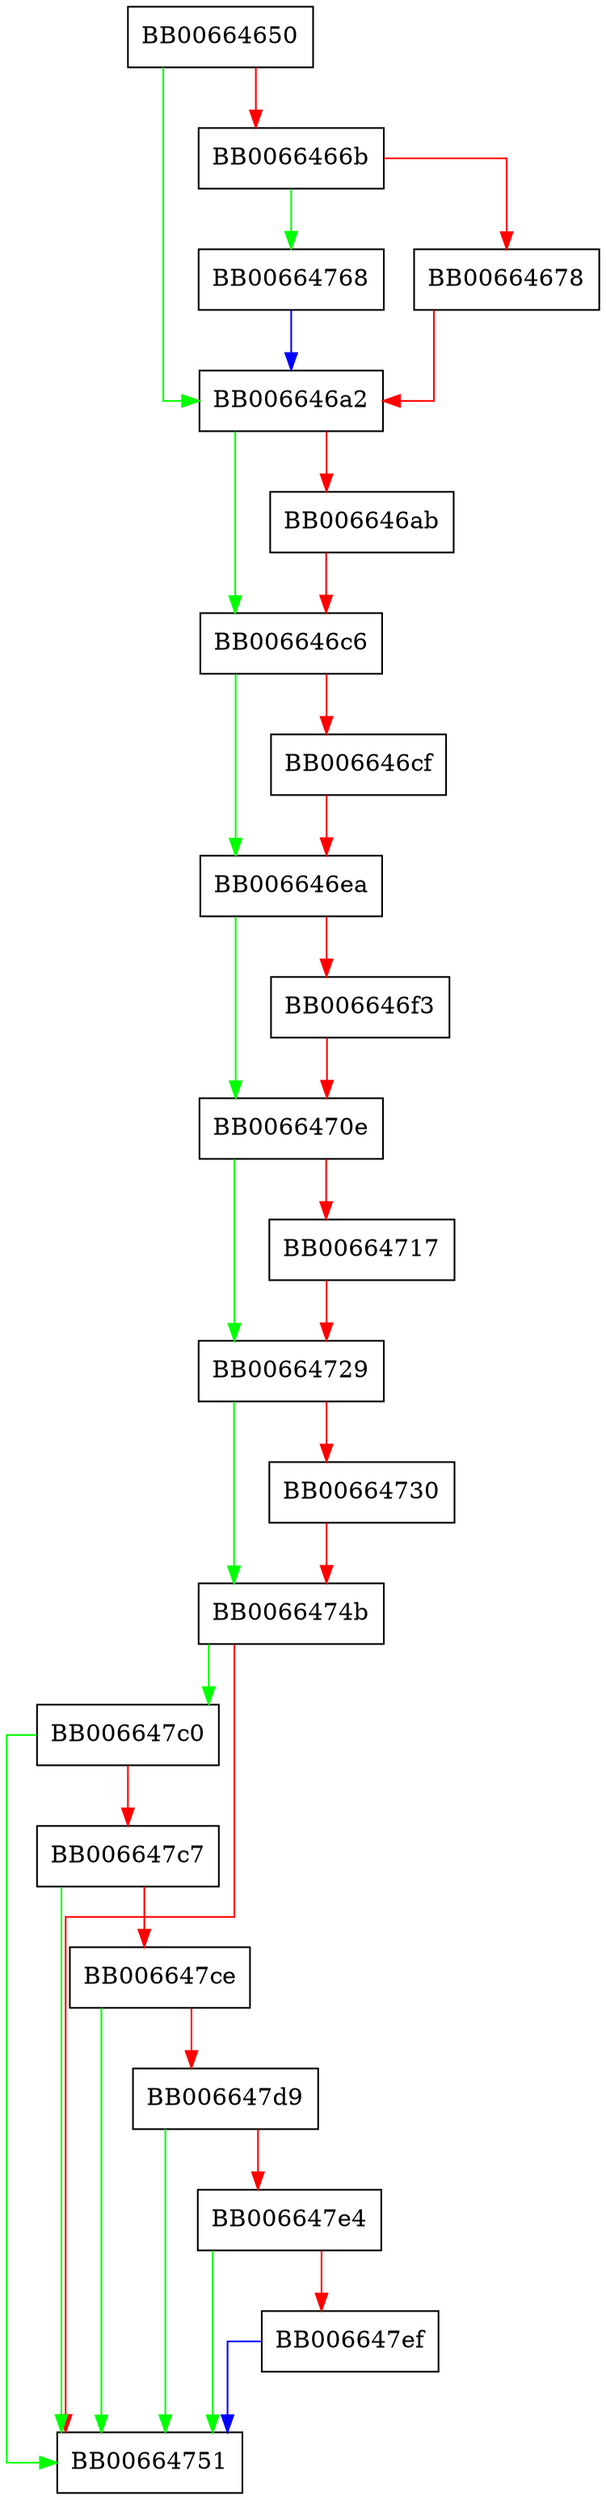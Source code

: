 digraph i2r_idp {
  node [shape="box"];
  graph [splines=ortho];
  BB00664650 -> BB006646a2 [color="green"];
  BB00664650 -> BB0066466b [color="red"];
  BB0066466b -> BB00664768 [color="green"];
  BB0066466b -> BB00664678 [color="red"];
  BB00664678 -> BB006646a2 [color="red"];
  BB006646a2 -> BB006646c6 [color="green"];
  BB006646a2 -> BB006646ab [color="red"];
  BB006646ab -> BB006646c6 [color="red"];
  BB006646c6 -> BB006646ea [color="green"];
  BB006646c6 -> BB006646cf [color="red"];
  BB006646cf -> BB006646ea [color="red"];
  BB006646ea -> BB0066470e [color="green"];
  BB006646ea -> BB006646f3 [color="red"];
  BB006646f3 -> BB0066470e [color="red"];
  BB0066470e -> BB00664729 [color="green"];
  BB0066470e -> BB00664717 [color="red"];
  BB00664717 -> BB00664729 [color="red"];
  BB00664729 -> BB0066474b [color="green"];
  BB00664729 -> BB00664730 [color="red"];
  BB00664730 -> BB0066474b [color="red"];
  BB0066474b -> BB006647c0 [color="green"];
  BB0066474b -> BB00664751 [color="red"];
  BB00664768 -> BB006646a2 [color="blue"];
  BB006647c0 -> BB00664751 [color="green"];
  BB006647c0 -> BB006647c7 [color="red"];
  BB006647c7 -> BB00664751 [color="green"];
  BB006647c7 -> BB006647ce [color="red"];
  BB006647ce -> BB00664751 [color="green"];
  BB006647ce -> BB006647d9 [color="red"];
  BB006647d9 -> BB00664751 [color="green"];
  BB006647d9 -> BB006647e4 [color="red"];
  BB006647e4 -> BB00664751 [color="green"];
  BB006647e4 -> BB006647ef [color="red"];
  BB006647ef -> BB00664751 [color="blue"];
}